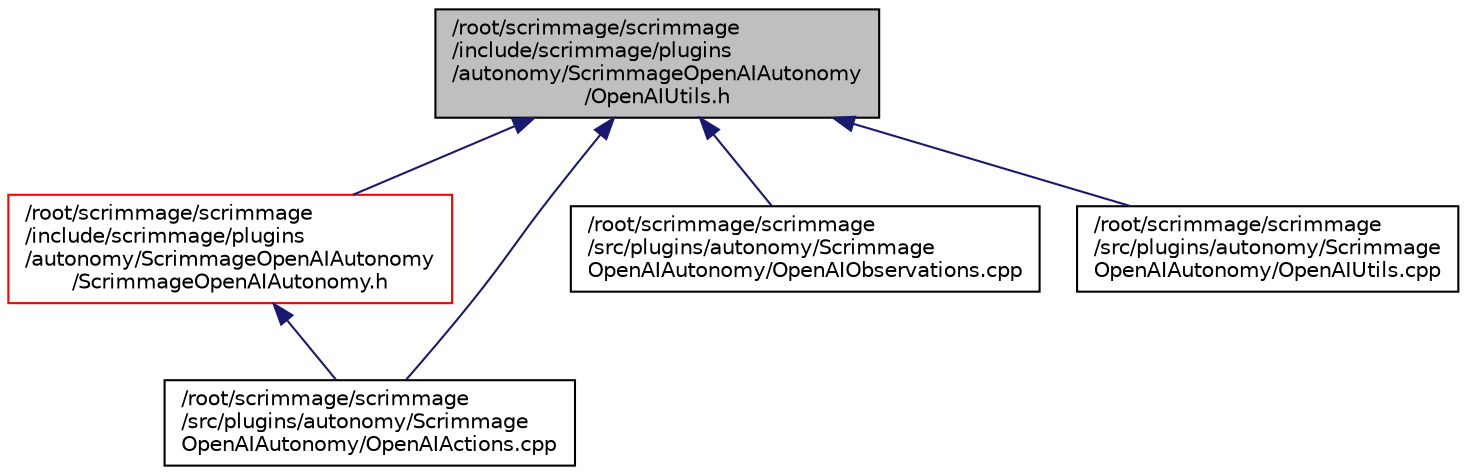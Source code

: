 digraph "/root/scrimmage/scrimmage/include/scrimmage/plugins/autonomy/ScrimmageOpenAIAutonomy/OpenAIUtils.h"
{
 // LATEX_PDF_SIZE
  edge [fontname="Helvetica",fontsize="10",labelfontname="Helvetica",labelfontsize="10"];
  node [fontname="Helvetica",fontsize="10",shape=record];
  Node1 [label="/root/scrimmage/scrimmage\l/include/scrimmage/plugins\l/autonomy/ScrimmageOpenAIAutonomy\l/OpenAIUtils.h",height=0.2,width=0.4,color="black", fillcolor="grey75", style="filled", fontcolor="black",tooltip="Brief file description."];
  Node1 -> Node2 [dir="back",color="midnightblue",fontsize="10",style="solid",fontname="Helvetica"];
  Node2 [label="/root/scrimmage/scrimmage\l/include/scrimmage/plugins\l/autonomy/ScrimmageOpenAIAutonomy\l/ScrimmageOpenAIAutonomy.h",height=0.2,width=0.4,color="red", fillcolor="white", style="filled",URL="$ScrimmageOpenAIAutonomy_8h.html",tooltip="Brief file description."];
  Node2 -> Node16 [dir="back",color="midnightblue",fontsize="10",style="solid",fontname="Helvetica"];
  Node16 [label="/root/scrimmage/scrimmage\l/src/plugins/autonomy/Scrimmage\lOpenAIAutonomy/OpenAIActions.cpp",height=0.2,width=0.4,color="black", fillcolor="white", style="filled",URL="$OpenAIActions_8cpp.html",tooltip="Brief file description."];
  Node1 -> Node16 [dir="back",color="midnightblue",fontsize="10",style="solid",fontname="Helvetica"];
  Node1 -> Node12 [dir="back",color="midnightblue",fontsize="10",style="solid",fontname="Helvetica"];
  Node12 [label="/root/scrimmage/scrimmage\l/src/plugins/autonomy/Scrimmage\lOpenAIAutonomy/OpenAIObservations.cpp",height=0.2,width=0.4,color="black", fillcolor="white", style="filled",URL="$OpenAIObservations_8cpp.html",tooltip="Brief file description."];
  Node1 -> Node17 [dir="back",color="midnightblue",fontsize="10",style="solid",fontname="Helvetica"];
  Node17 [label="/root/scrimmage/scrimmage\l/src/plugins/autonomy/Scrimmage\lOpenAIAutonomy/OpenAIUtils.cpp",height=0.2,width=0.4,color="black", fillcolor="white", style="filled",URL="$OpenAIUtils_8cpp.html",tooltip="Brief file description."];
}
